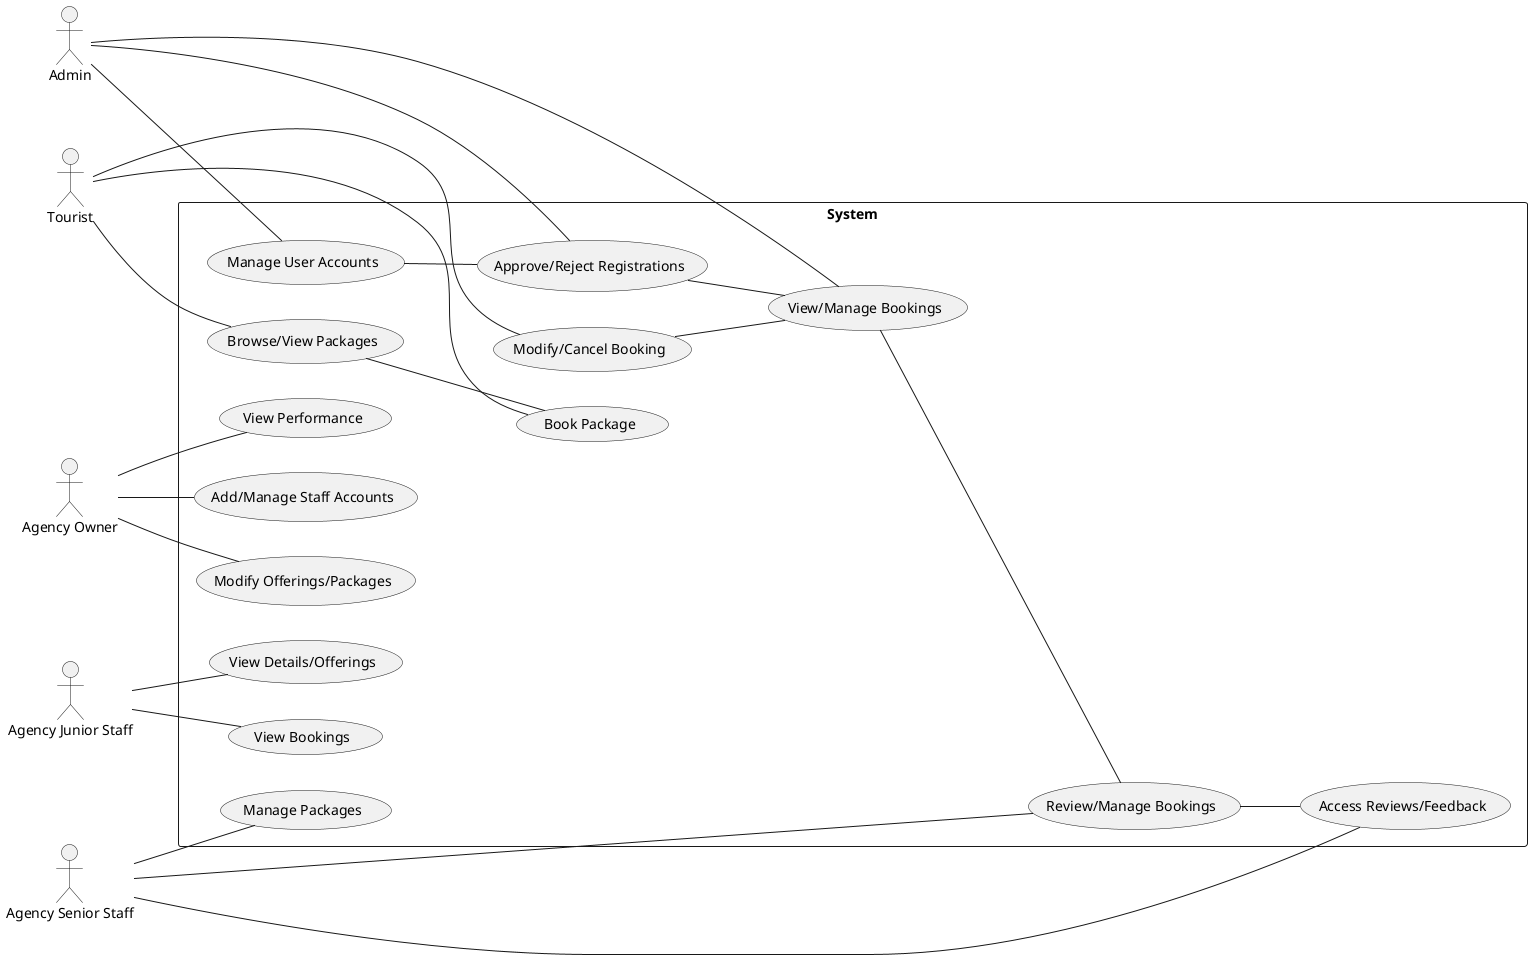 @startuml
left to right direction
skinparam packageStyle rectangle

actor Admin as A
actor Tourist as T
actor "Agency Owner" as AO
actor "Agency Senior Staff" as ASS
actor "Agency Junior Staff" as AJS

rectangle "System" {
  A -- (Manage User Accounts) <<include>>
  A -- (Approve/Reject Registrations) <<initiate>>
  A -- (View/Manage Bookings) <<exclude>>

  T -- (Browse/View Packages) <<initiate>>
  T -- (Book Package) <<extend>>
  T -- (Modify/Cancel Booking) <<extend>>

  AO -- (Add/Manage Staff Accounts) <<initiate>>
  AO -- (Modify Offerings/Packages) <<initiate>>
  AO -- (View Performance) <<exclude>>

  ASS -- (Manage Packages) <<initiate>>
  ASS -- (Review/Manage Bookings) <<include>>
  ASS -- (Access Reviews/Feedback) <<include>>

  AJS -- (View Details/Offerings) <<initiate>>
  AJS -- (View Bookings) <<initiate>>

  (Manage User Accounts) -- (Approve/Reject Registrations) <<include>>
  (Approve/Reject Registrations) -- (View/Manage Bookings) <<extend>>
  (Modify/Cancel Booking) -- (View/Manage Bookings) <<include>>
  (Browse/View Packages) -- (Book Package) <<extend>>
  (View/Manage Bookings) -- (Review/Manage Bookings) <<include>>
  (Review/Manage Bookings) -- (Access Reviews/Feedback) <<extend>>
}
@enduml
